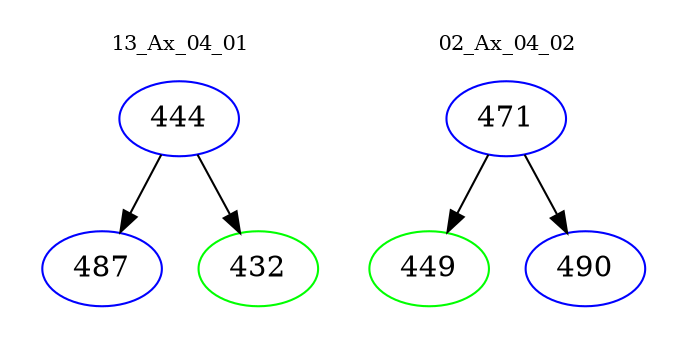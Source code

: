 digraph{
subgraph cluster_0 {
color = white
label = "13_Ax_04_01";
fontsize=10;
T0_444 [label="444", color="blue"]
T0_444 -> T0_487 [color="black"]
T0_487 [label="487", color="blue"]
T0_444 -> T0_432 [color="black"]
T0_432 [label="432", color="green"]
}
subgraph cluster_1 {
color = white
label = "02_Ax_04_02";
fontsize=10;
T1_471 [label="471", color="blue"]
T1_471 -> T1_449 [color="black"]
T1_449 [label="449", color="green"]
T1_471 -> T1_490 [color="black"]
T1_490 [label="490", color="blue"]
}
}
